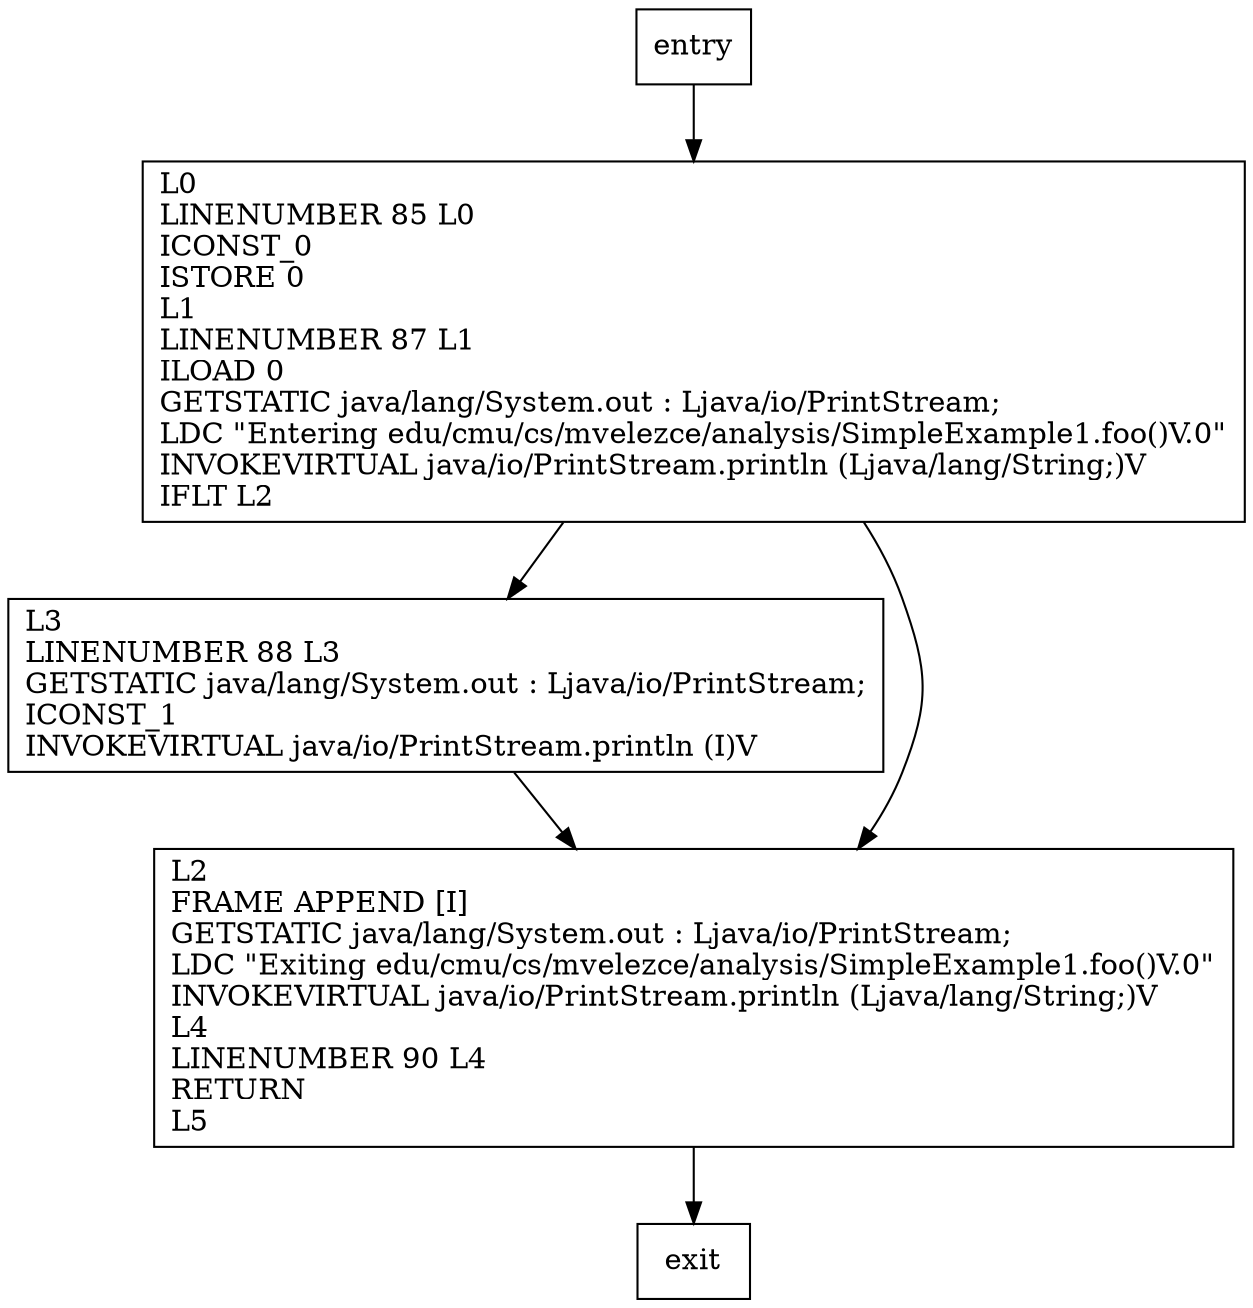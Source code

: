 digraph foo {
node [shape=record];
2024497411 [label="L3\lLINENUMBER 88 L3\lGETSTATIC java/lang/System.out : Ljava/io/PrintStream;\lICONST_1\lINVOKEVIRTUAL java/io/PrintStream.println (I)V\l"];
1914683579 [label="L0\lLINENUMBER 85 L0\lICONST_0\lISTORE 0\lL1\lLINENUMBER 87 L1\lILOAD 0\lGETSTATIC java/lang/System.out : Ljava/io/PrintStream;\lLDC \"Entering edu/cmu/cs/mvelezce/analysis/SimpleExample1.foo()V.0\"\lINVOKEVIRTUAL java/io/PrintStream.println (Ljava/lang/String;)V\lIFLT L2\l"];
332262981 [label="L2\lFRAME APPEND [I]\lGETSTATIC java/lang/System.out : Ljava/io/PrintStream;\lLDC \"Exiting edu/cmu/cs/mvelezce/analysis/SimpleExample1.foo()V.0\"\lINVOKEVIRTUAL java/io/PrintStream.println (Ljava/lang/String;)V\lL4\lLINENUMBER 90 L4\lRETURN\lL5\l"];
entry;
exit;
entry -> 1914683579;
2024497411 -> 332262981;
1914683579 -> 2024497411;
1914683579 -> 332262981;
332262981 -> exit;
}
